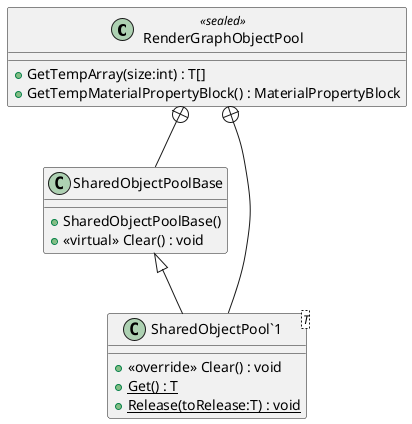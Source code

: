 @startuml
class RenderGraphObjectPool <<sealed>> {
    + GetTempArray(size:int) : T[]
    + GetTempMaterialPropertyBlock() : MaterialPropertyBlock
}
class SharedObjectPoolBase {
    + SharedObjectPoolBase()
    + <<virtual>> Clear() : void
}
class "SharedObjectPool`1"<T> {
    + <<override>> Clear() : void
    + {static} Get() : T
    + {static} Release(toRelease:T) : void
}
RenderGraphObjectPool +-- SharedObjectPoolBase
RenderGraphObjectPool +-- "SharedObjectPool`1"
SharedObjectPoolBase <|-- "SharedObjectPool`1"
@enduml

